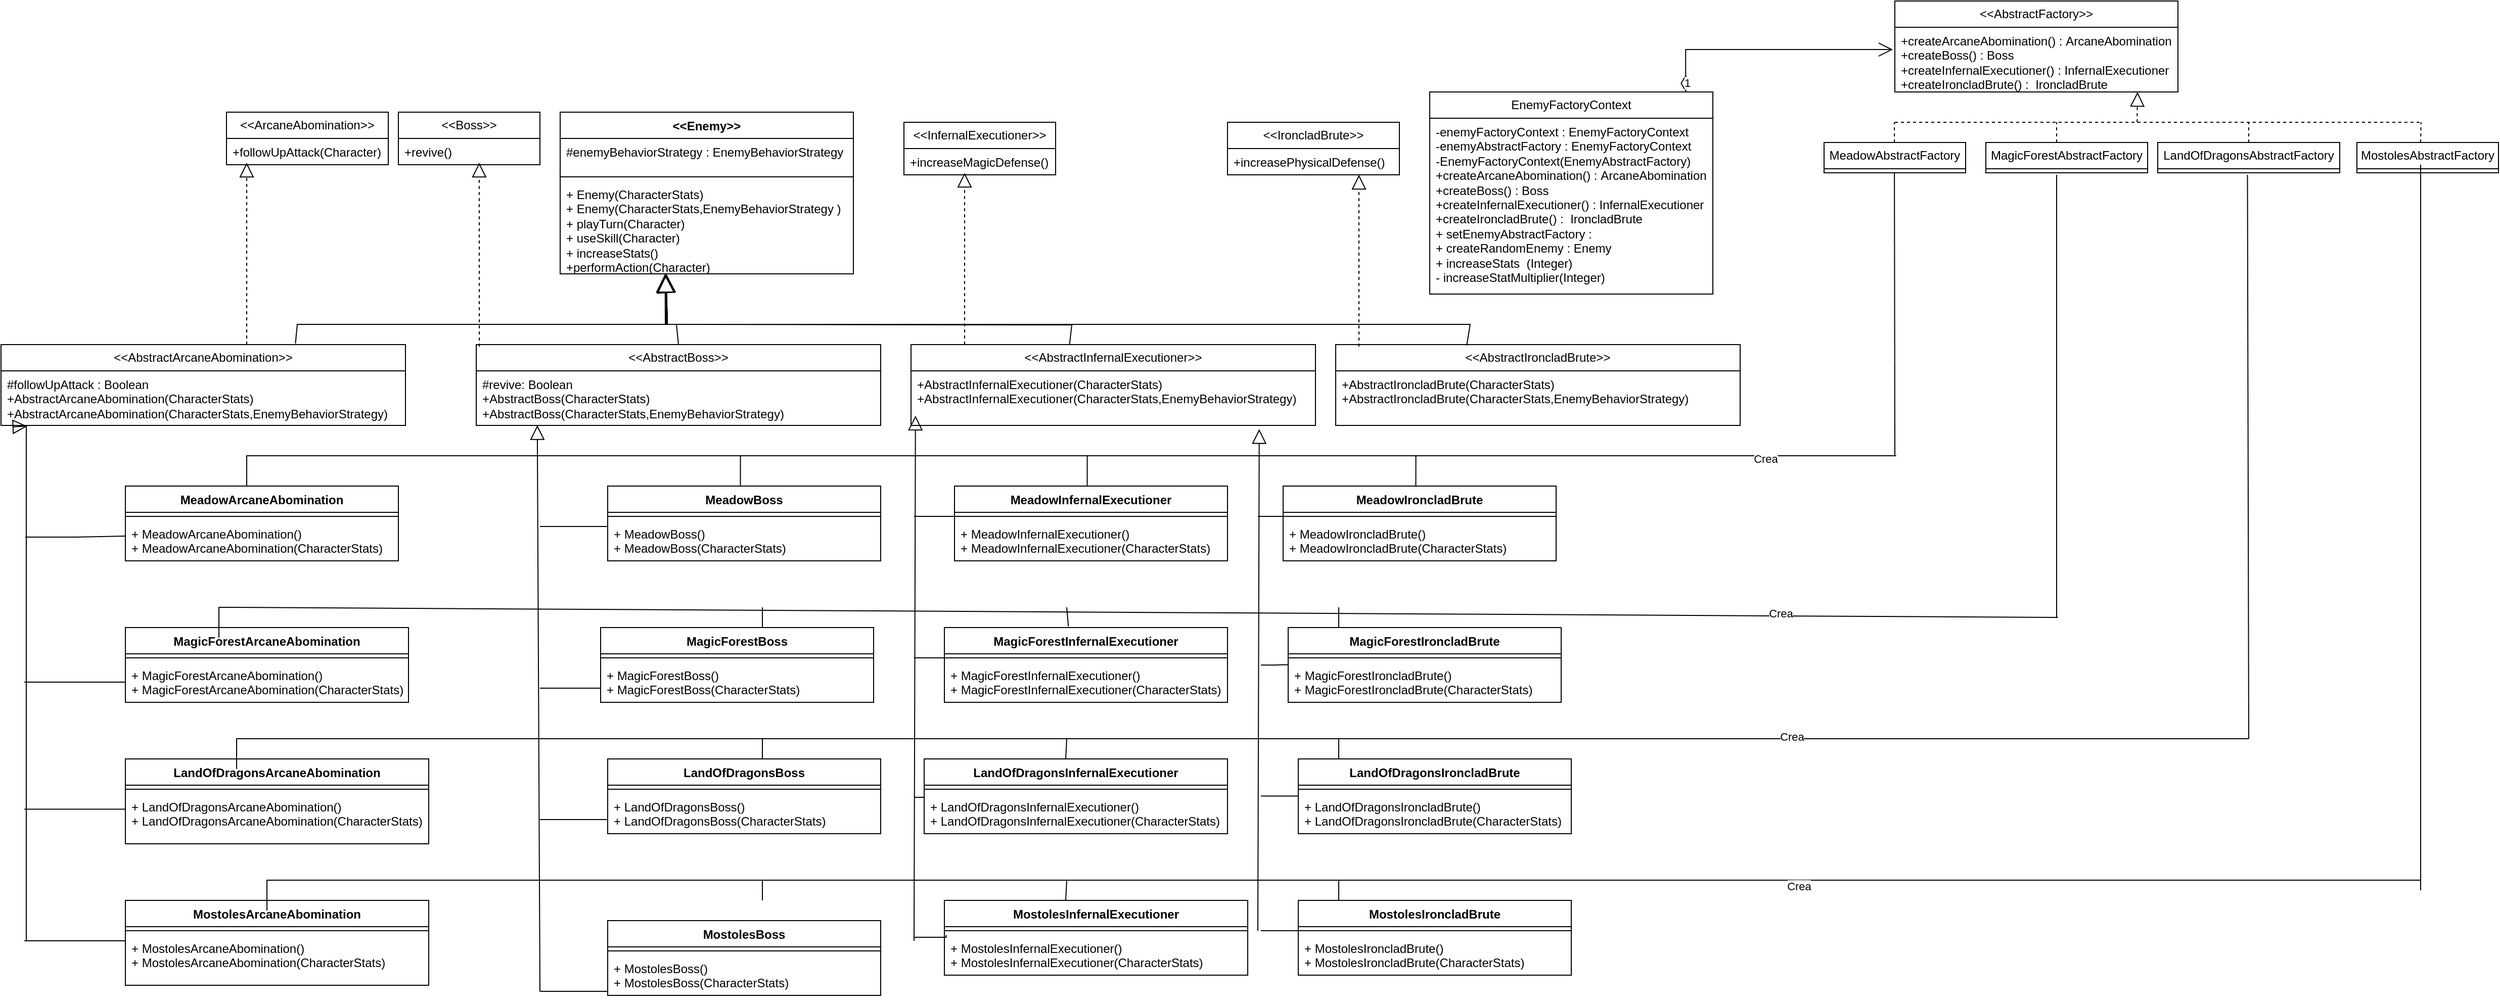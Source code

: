 <mxfile version="27.0.1">
  <diagram name="Página-1" id="SlkrfhRD5f2hRITDIVU1">
    <mxGraphModel grid="1" page="1" gridSize="10" guides="1" tooltips="1" connect="1" arrows="1" fold="1" pageScale="1" pageWidth="827" pageHeight="1169" math="0" shadow="0">
      <root>
        <mxCell id="0" />
        <mxCell id="1" parent="0" />
        <mxCell id="uoiWiNhPJuf6ZInqlwoJ-1" value="&amp;lt;&amp;lt;Enemy&amp;gt;&amp;gt;" style="swimlane;fontStyle=1;align=center;verticalAlign=top;childLayout=stackLayout;horizontal=1;startSize=26;horizontalStack=0;resizeParent=1;resizeParentMax=0;resizeLast=0;collapsible=1;marginBottom=0;whiteSpace=wrap;html=1;" vertex="1" parent="1">
          <mxGeometry x="-720" y="20" width="290" height="160" as="geometry" />
        </mxCell>
        <mxCell id="uoiWiNhPJuf6ZInqlwoJ-2" value="#enemyBehaviorStrategy : EnemyBehaviorStrategy&amp;nbsp;" style="text;strokeColor=none;fillColor=none;align=left;verticalAlign=top;spacingLeft=4;spacingRight=4;overflow=hidden;rotatable=0;points=[[0,0.5],[1,0.5]];portConstraint=eastwest;whiteSpace=wrap;html=1;" vertex="1" parent="uoiWiNhPJuf6ZInqlwoJ-1">
          <mxGeometry y="26" width="290" height="34" as="geometry" />
        </mxCell>
        <mxCell id="uoiWiNhPJuf6ZInqlwoJ-3" value="" style="line;strokeWidth=1;fillColor=none;align=left;verticalAlign=middle;spacingTop=-1;spacingLeft=3;spacingRight=3;rotatable=0;labelPosition=right;points=[];portConstraint=eastwest;strokeColor=inherit;" vertex="1" parent="uoiWiNhPJuf6ZInqlwoJ-1">
          <mxGeometry y="60" width="290" height="8" as="geometry" />
        </mxCell>
        <mxCell id="uoiWiNhPJuf6ZInqlwoJ-6" value="&lt;div&gt;+ Enemy(CharacterStats)&lt;/div&gt;+ Enemy(CharacterStats,EnemyBehaviorStrategy )&lt;div&gt;+ playTurn(Character)&lt;/div&gt;&lt;div&gt;+ useSkill(Character)&lt;/div&gt;&lt;div&gt;+ increaseStats()&lt;/div&gt;&lt;div&gt;+performAction(Character)&lt;/div&gt;" style="text;strokeColor=none;fillColor=none;align=left;verticalAlign=top;spacingLeft=4;spacingRight=4;overflow=hidden;rotatable=0;points=[[0,0.5],[1,0.5]];portConstraint=eastwest;whiteSpace=wrap;html=1;" vertex="1" parent="uoiWiNhPJuf6ZInqlwoJ-1">
          <mxGeometry y="68" width="290" height="92" as="geometry" />
        </mxCell>
        <mxCell id="uoiWiNhPJuf6ZInqlwoJ-7" value="&amp;lt;&amp;lt;Boss&amp;gt;&amp;gt;" style="swimlane;fontStyle=0;childLayout=stackLayout;horizontal=1;startSize=26;fillColor=none;horizontalStack=0;resizeParent=1;resizeParentMax=0;resizeLast=0;collapsible=1;marginBottom=0;whiteSpace=wrap;html=1;" vertex="1" parent="1">
          <mxGeometry x="-880" y="20" width="140" height="52" as="geometry" />
        </mxCell>
        <mxCell id="uoiWiNhPJuf6ZInqlwoJ-8" value="+revive()" style="text;strokeColor=none;fillColor=none;align=left;verticalAlign=top;spacingLeft=4;spacingRight=4;overflow=hidden;rotatable=0;points=[[0,0.5],[1,0.5]];portConstraint=eastwest;whiteSpace=wrap;html=1;" vertex="1" parent="uoiWiNhPJuf6ZInqlwoJ-7">
          <mxGeometry y="26" width="140" height="26" as="geometry" />
        </mxCell>
        <mxCell id="uoiWiNhPJuf6ZInqlwoJ-15" value="&amp;lt;&amp;lt;ArcaneAbomination&amp;gt;&amp;gt;" style="swimlane;fontStyle=0;childLayout=stackLayout;horizontal=1;startSize=26;fillColor=none;horizontalStack=0;resizeParent=1;resizeParentMax=0;resizeLast=0;collapsible=1;marginBottom=0;whiteSpace=wrap;html=1;" vertex="1" parent="1">
          <mxGeometry x="-1050" y="20" width="160" height="52" as="geometry" />
        </mxCell>
        <mxCell id="uoiWiNhPJuf6ZInqlwoJ-16" value="+followUpAttack(Character)" style="text;strokeColor=none;fillColor=none;align=left;verticalAlign=top;spacingLeft=4;spacingRight=4;overflow=hidden;rotatable=0;points=[[0,0.5],[1,0.5]];portConstraint=eastwest;whiteSpace=wrap;html=1;" vertex="1" parent="uoiWiNhPJuf6ZInqlwoJ-15">
          <mxGeometry y="26" width="160" height="26" as="geometry" />
        </mxCell>
        <mxCell id="uoiWiNhPJuf6ZInqlwoJ-17" value="&amp;lt;&amp;lt;InfernalExecutioner&amp;gt;&amp;gt;" style="swimlane;fontStyle=0;childLayout=stackLayout;horizontal=1;startSize=26;fillColor=none;horizontalStack=0;resizeParent=1;resizeParentMax=0;resizeLast=0;collapsible=1;marginBottom=0;whiteSpace=wrap;html=1;" vertex="1" parent="1">
          <mxGeometry x="-380" y="30" width="150" height="52" as="geometry" />
        </mxCell>
        <mxCell id="uoiWiNhPJuf6ZInqlwoJ-18" value="+increaseMagicDefense()" style="text;strokeColor=none;fillColor=none;align=left;verticalAlign=top;spacingLeft=4;spacingRight=4;overflow=hidden;rotatable=0;points=[[0,0.5],[1,0.5]];portConstraint=eastwest;whiteSpace=wrap;html=1;" vertex="1" parent="uoiWiNhPJuf6ZInqlwoJ-17">
          <mxGeometry y="26" width="150" height="26" as="geometry" />
        </mxCell>
        <mxCell id="uoiWiNhPJuf6ZInqlwoJ-19" value="&amp;lt;&amp;lt;IroncladBrute&amp;gt;&amp;gt;" style="swimlane;fontStyle=0;childLayout=stackLayout;horizontal=1;startSize=26;fillColor=none;horizontalStack=0;resizeParent=1;resizeParentMax=0;resizeLast=0;collapsible=1;marginBottom=0;whiteSpace=wrap;html=1;" vertex="1" parent="1">
          <mxGeometry x="-60" y="30" width="170" height="52" as="geometry" />
        </mxCell>
        <mxCell id="uoiWiNhPJuf6ZInqlwoJ-20" value="+increasePhysicalDefense()" style="text;strokeColor=none;fillColor=none;align=left;verticalAlign=top;spacingLeft=4;spacingRight=4;overflow=hidden;rotatable=0;points=[[0,0.5],[1,0.5]];portConstraint=eastwest;whiteSpace=wrap;html=1;" vertex="1" parent="uoiWiNhPJuf6ZInqlwoJ-19">
          <mxGeometry y="26" width="170" height="26" as="geometry" />
        </mxCell>
        <mxCell id="uoiWiNhPJuf6ZInqlwoJ-21" value="MeadowArcaneAbomination" style="swimlane;fontStyle=1;align=center;verticalAlign=top;childLayout=stackLayout;horizontal=1;startSize=26;horizontalStack=0;resizeParent=1;resizeParentMax=0;resizeLast=0;collapsible=1;marginBottom=0;whiteSpace=wrap;html=1;" vertex="1" parent="1">
          <mxGeometry x="-1150" y="390" width="270" height="74" as="geometry" />
        </mxCell>
        <mxCell id="uoiWiNhPJuf6ZInqlwoJ-23" value="" style="line;strokeWidth=1;fillColor=none;align=left;verticalAlign=middle;spacingTop=-1;spacingLeft=3;spacingRight=3;rotatable=0;labelPosition=right;points=[];portConstraint=eastwest;strokeColor=inherit;" vertex="1" parent="uoiWiNhPJuf6ZInqlwoJ-21">
          <mxGeometry y="26" width="270" height="8" as="geometry" />
        </mxCell>
        <mxCell id="uoiWiNhPJuf6ZInqlwoJ-24" value="+ MeadowArcaneAbomination()&lt;div&gt;+ MeadowArcaneAbomination(CharacterStats)&lt;/div&gt;&lt;div&gt;&lt;br&gt;&lt;/div&gt;" style="text;strokeColor=none;fillColor=none;align=left;verticalAlign=top;spacingLeft=4;spacingRight=4;overflow=hidden;rotatable=0;points=[[0,0.5],[1,0.5]];portConstraint=eastwest;whiteSpace=wrap;html=1;" vertex="1" parent="uoiWiNhPJuf6ZInqlwoJ-21">
          <mxGeometry y="34" width="270" height="40" as="geometry" />
        </mxCell>
        <mxCell id="uoiWiNhPJuf6ZInqlwoJ-25" value="" style="endArrow=block;endSize=16;endFill=0;html=1;rounded=0;exitX=0.728;exitY=-0.013;exitDx=0;exitDy=0;exitPerimeter=0;" edge="1" parent="1" source="I6YxR-oMICN3YXVHMcP6-5">
          <mxGeometry width="160" relative="1" as="geometry">
            <mxPoint x="-980" y="280" as="sourcePoint" />
            <mxPoint x="-615" y="180" as="targetPoint" />
            <Array as="points">
              <mxPoint x="-980" y="230" />
              <mxPoint x="-850" y="230" />
              <mxPoint x="-720" y="230" />
              <mxPoint x="-615" y="230" />
            </Array>
          </mxGeometry>
        </mxCell>
        <mxCell id="uoiWiNhPJuf6ZInqlwoJ-26" value="&lt;span style=&quot;text-align: left;&quot;&gt;MeadowBoss&lt;/span&gt;" style="swimlane;fontStyle=1;align=center;verticalAlign=top;childLayout=stackLayout;horizontal=1;startSize=26;horizontalStack=0;resizeParent=1;resizeParentMax=0;resizeLast=0;collapsible=1;marginBottom=0;whiteSpace=wrap;html=1;" vertex="1" parent="1">
          <mxGeometry x="-673" y="390" width="270" height="74" as="geometry" />
        </mxCell>
        <mxCell id="uoiWiNhPJuf6ZInqlwoJ-28" value="" style="line;strokeWidth=1;fillColor=none;align=left;verticalAlign=middle;spacingTop=-1;spacingLeft=3;spacingRight=3;rotatable=0;labelPosition=right;points=[];portConstraint=eastwest;strokeColor=inherit;" vertex="1" parent="uoiWiNhPJuf6ZInqlwoJ-26">
          <mxGeometry y="26" width="270" height="8" as="geometry" />
        </mxCell>
        <mxCell id="uoiWiNhPJuf6ZInqlwoJ-29" value="+ MeadowBoss()&lt;div&gt;+ MeadowBoss(CharacterStats)&lt;/div&gt;&lt;div&gt;&lt;br&gt;&lt;/div&gt;" style="text;strokeColor=none;fillColor=none;align=left;verticalAlign=top;spacingLeft=4;spacingRight=4;overflow=hidden;rotatable=0;points=[[0,0.5],[1,0.5]];portConstraint=eastwest;whiteSpace=wrap;html=1;" vertex="1" parent="uoiWiNhPJuf6ZInqlwoJ-26">
          <mxGeometry y="34" width="270" height="40" as="geometry" />
        </mxCell>
        <mxCell id="uoiWiNhPJuf6ZInqlwoJ-38" value="" style="endArrow=block;endSize=16;endFill=0;html=1;rounded=0;entryX=0.358;entryY=1.039;entryDx=0;entryDy=0;entryPerimeter=0;exitX=0.5;exitY=0;exitDx=0;exitDy=0;" edge="1" parent="1" source="I6YxR-oMICN3YXVHMcP6-13">
          <mxGeometry width="160" relative="1" as="geometry">
            <mxPoint x="-605" y="280" as="sourcePoint" />
            <mxPoint x="-616.18" y="179.998" as="targetPoint" />
            <Array as="points">
              <mxPoint x="-605" y="230" />
              <mxPoint x="-616" y="230" />
            </Array>
          </mxGeometry>
        </mxCell>
        <mxCell id="uoiWiNhPJuf6ZInqlwoJ-39" value="MeadowInfernalExecutioner" style="swimlane;fontStyle=1;align=center;verticalAlign=top;childLayout=stackLayout;horizontal=1;startSize=26;horizontalStack=0;resizeParent=1;resizeParentMax=0;resizeLast=0;collapsible=1;marginBottom=0;whiteSpace=wrap;html=1;" vertex="1" parent="1">
          <mxGeometry x="-330" y="390" width="270" height="74" as="geometry" />
        </mxCell>
        <mxCell id="uoiWiNhPJuf6ZInqlwoJ-41" value="" style="line;strokeWidth=1;fillColor=none;align=left;verticalAlign=middle;spacingTop=-1;spacingLeft=3;spacingRight=3;rotatable=0;labelPosition=right;points=[];portConstraint=eastwest;strokeColor=inherit;" vertex="1" parent="uoiWiNhPJuf6ZInqlwoJ-39">
          <mxGeometry y="26" width="270" height="8" as="geometry" />
        </mxCell>
        <mxCell id="uoiWiNhPJuf6ZInqlwoJ-42" value="+ MeadowInfernalExecutioner()&lt;div&gt;+ MeadowInfernalExecutioner(CharacterStats)&lt;/div&gt;&lt;div&gt;&lt;br&gt;&lt;/div&gt;" style="text;strokeColor=none;fillColor=none;align=left;verticalAlign=top;spacingLeft=4;spacingRight=4;overflow=hidden;rotatable=0;points=[[0,0.5],[1,0.5]];portConstraint=eastwest;whiteSpace=wrap;html=1;" vertex="1" parent="uoiWiNhPJuf6ZInqlwoJ-39">
          <mxGeometry y="34" width="270" height="40" as="geometry" />
        </mxCell>
        <mxCell id="uoiWiNhPJuf6ZInqlwoJ-43" value="MeadowIroncladBrute" style="swimlane;fontStyle=1;align=center;verticalAlign=top;childLayout=stackLayout;horizontal=1;startSize=26;horizontalStack=0;resizeParent=1;resizeParentMax=0;resizeLast=0;collapsible=1;marginBottom=0;whiteSpace=wrap;html=1;" vertex="1" parent="1">
          <mxGeometry x="-5" y="390" width="270" height="74" as="geometry" />
        </mxCell>
        <mxCell id="uoiWiNhPJuf6ZInqlwoJ-44" value="" style="line;strokeWidth=1;fillColor=none;align=left;verticalAlign=middle;spacingTop=-1;spacingLeft=3;spacingRight=3;rotatable=0;labelPosition=right;points=[];portConstraint=eastwest;strokeColor=inherit;" vertex="1" parent="uoiWiNhPJuf6ZInqlwoJ-43">
          <mxGeometry y="26" width="270" height="8" as="geometry" />
        </mxCell>
        <mxCell id="uoiWiNhPJuf6ZInqlwoJ-45" value="+ MeadowIroncladBrute()&lt;div&gt;+ MeadowIroncladBrute(CharacterStats)&lt;/div&gt;&lt;div&gt;&lt;br&gt;&lt;/div&gt;" style="text;strokeColor=none;fillColor=none;align=left;verticalAlign=top;spacingLeft=4;spacingRight=4;overflow=hidden;rotatable=0;points=[[0,0.5],[1,0.5]];portConstraint=eastwest;whiteSpace=wrap;html=1;" vertex="1" parent="uoiWiNhPJuf6ZInqlwoJ-43">
          <mxGeometry y="34" width="270" height="40" as="geometry" />
        </mxCell>
        <mxCell id="uoiWiNhPJuf6ZInqlwoJ-46" value="" style="endArrow=block;endSize=16;endFill=0;html=1;rounded=0;entryX=0.357;entryY=1.006;entryDx=0;entryDy=0;entryPerimeter=0;exitX=0.392;exitY=-0.003;exitDx=0;exitDy=0;exitPerimeter=0;" edge="1" parent="1" source="I6YxR-oMICN3YXVHMcP6-16" target="uoiWiNhPJuf6ZInqlwoJ-6">
          <mxGeometry width="160" relative="1" as="geometry">
            <mxPoint x="-214" y="268.55" as="sourcePoint" />
            <mxPoint x="-609.6" y="179.998" as="targetPoint" />
            <Array as="points">
              <mxPoint x="-214" y="230.55" />
              <mxPoint x="-614" y="230" />
              <mxPoint x="-614" y="220" />
            </Array>
          </mxGeometry>
        </mxCell>
        <mxCell id="uoiWiNhPJuf6ZInqlwoJ-47" value="" style="endArrow=block;endSize=16;endFill=0;html=1;rounded=0;exitX=0.324;exitY=0.01;exitDx=0;exitDy=0;exitPerimeter=0;" edge="1" parent="1" source="I6YxR-oMICN3YXVHMcP6-27">
          <mxGeometry width="160" relative="1" as="geometry">
            <mxPoint x="22" y="268.8" as="sourcePoint" />
            <mxPoint x="-615" y="180" as="targetPoint" />
            <Array as="points">
              <mxPoint x="180" y="230" />
              <mxPoint x="-614" y="230" />
            </Array>
          </mxGeometry>
        </mxCell>
        <mxCell id="uoiWiNhPJuf6ZInqlwoJ-54" value="MagicForestArcaneAbomination" style="swimlane;fontStyle=1;align=center;verticalAlign=top;childLayout=stackLayout;horizontal=1;startSize=26;horizontalStack=0;resizeParent=1;resizeParentMax=0;resizeLast=0;collapsible=1;marginBottom=0;whiteSpace=wrap;html=1;" vertex="1" parent="1">
          <mxGeometry x="-1150" y="530" width="280" height="74" as="geometry" />
        </mxCell>
        <mxCell id="uoiWiNhPJuf6ZInqlwoJ-56" value="" style="line;strokeWidth=1;fillColor=none;align=left;verticalAlign=middle;spacingTop=-1;spacingLeft=3;spacingRight=3;rotatable=0;labelPosition=right;points=[];portConstraint=eastwest;strokeColor=inherit;" vertex="1" parent="uoiWiNhPJuf6ZInqlwoJ-54">
          <mxGeometry y="26" width="280" height="8" as="geometry" />
        </mxCell>
        <mxCell id="uoiWiNhPJuf6ZInqlwoJ-57" value="+ MagicForestArcaneAbomination()&lt;div&gt;+ MagicForestArcaneAbomination(CharacterStats)&lt;/div&gt;&lt;div&gt;&lt;br&gt;&lt;/div&gt;" style="text;strokeColor=none;fillColor=none;align=left;verticalAlign=top;spacingLeft=4;spacingRight=4;overflow=hidden;rotatable=0;points=[[0,0.5],[1,0.5]];portConstraint=eastwest;whiteSpace=wrap;html=1;" vertex="1" parent="uoiWiNhPJuf6ZInqlwoJ-54">
          <mxGeometry y="34" width="280" height="40" as="geometry" />
        </mxCell>
        <mxCell id="uoiWiNhPJuf6ZInqlwoJ-58" value="MagicForestBoss" style="swimlane;fontStyle=1;align=center;verticalAlign=top;childLayout=stackLayout;horizontal=1;startSize=26;horizontalStack=0;resizeParent=1;resizeParentMax=0;resizeLast=0;collapsible=1;marginBottom=0;whiteSpace=wrap;html=1;" vertex="1" parent="1">
          <mxGeometry x="-680" y="530" width="270" height="74" as="geometry" />
        </mxCell>
        <mxCell id="uoiWiNhPJuf6ZInqlwoJ-60" value="" style="line;strokeWidth=1;fillColor=none;align=left;verticalAlign=middle;spacingTop=-1;spacingLeft=3;spacingRight=3;rotatable=0;labelPosition=right;points=[];portConstraint=eastwest;strokeColor=inherit;" vertex="1" parent="uoiWiNhPJuf6ZInqlwoJ-58">
          <mxGeometry y="26" width="270" height="8" as="geometry" />
        </mxCell>
        <mxCell id="uoiWiNhPJuf6ZInqlwoJ-61" value="+ MagicForestBoss()&lt;div&gt;+ MagicForestBoss(CharacterStats)&lt;/div&gt;&lt;div&gt;&lt;br&gt;&lt;/div&gt;" style="text;strokeColor=none;fillColor=none;align=left;verticalAlign=top;spacingLeft=4;spacingRight=4;overflow=hidden;rotatable=0;points=[[0,0.5],[1,0.5]];portConstraint=eastwest;whiteSpace=wrap;html=1;" vertex="1" parent="uoiWiNhPJuf6ZInqlwoJ-58">
          <mxGeometry y="34" width="270" height="40" as="geometry" />
        </mxCell>
        <mxCell id="uoiWiNhPJuf6ZInqlwoJ-62" value="MagicForestInfernalExecutioner" style="swimlane;fontStyle=1;align=center;verticalAlign=top;childLayout=stackLayout;horizontal=1;startSize=26;horizontalStack=0;resizeParent=1;resizeParentMax=0;resizeLast=0;collapsible=1;marginBottom=0;whiteSpace=wrap;html=1;" vertex="1" parent="1">
          <mxGeometry x="-340" y="530" width="280" height="74" as="geometry" />
        </mxCell>
        <mxCell id="uoiWiNhPJuf6ZInqlwoJ-63" value="" style="line;strokeWidth=1;fillColor=none;align=left;verticalAlign=middle;spacingTop=-1;spacingLeft=3;spacingRight=3;rotatable=0;labelPosition=right;points=[];portConstraint=eastwest;strokeColor=inherit;" vertex="1" parent="uoiWiNhPJuf6ZInqlwoJ-62">
          <mxGeometry y="26" width="280" height="8" as="geometry" />
        </mxCell>
        <mxCell id="uoiWiNhPJuf6ZInqlwoJ-64" value="+ MagicForestInfernalExecutioner()&lt;div&gt;+ MagicForestInfernalExecutioner(CharacterStats)&lt;/div&gt;&lt;div&gt;&lt;br&gt;&lt;/div&gt;" style="text;strokeColor=none;fillColor=none;align=left;verticalAlign=top;spacingLeft=4;spacingRight=4;overflow=hidden;rotatable=0;points=[[0,0.5],[1,0.5]];portConstraint=eastwest;whiteSpace=wrap;html=1;" vertex="1" parent="uoiWiNhPJuf6ZInqlwoJ-62">
          <mxGeometry y="34" width="280" height="40" as="geometry" />
        </mxCell>
        <mxCell id="uoiWiNhPJuf6ZInqlwoJ-65" value="MagicForestIroncladBrute" style="swimlane;fontStyle=1;align=center;verticalAlign=top;childLayout=stackLayout;horizontal=1;startSize=26;horizontalStack=0;resizeParent=1;resizeParentMax=0;resizeLast=0;collapsible=1;marginBottom=0;whiteSpace=wrap;html=1;" vertex="1" parent="1">
          <mxGeometry y="530" width="270" height="74" as="geometry" />
        </mxCell>
        <mxCell id="uoiWiNhPJuf6ZInqlwoJ-66" value="" style="line;strokeWidth=1;fillColor=none;align=left;verticalAlign=middle;spacingTop=-1;spacingLeft=3;spacingRight=3;rotatable=0;labelPosition=right;points=[];portConstraint=eastwest;strokeColor=inherit;" vertex="1" parent="uoiWiNhPJuf6ZInqlwoJ-65">
          <mxGeometry y="26" width="270" height="8" as="geometry" />
        </mxCell>
        <mxCell id="uoiWiNhPJuf6ZInqlwoJ-67" value="+ MagicForestIroncladBrute()&lt;div&gt;+ MagicForestIroncladBrute(CharacterStats)&lt;/div&gt;&lt;div&gt;&lt;br&gt;&lt;/div&gt;" style="text;strokeColor=none;fillColor=none;align=left;verticalAlign=top;spacingLeft=4;spacingRight=4;overflow=hidden;rotatable=0;points=[[0,0.5],[1,0.5]];portConstraint=eastwest;whiteSpace=wrap;html=1;" vertex="1" parent="uoiWiNhPJuf6ZInqlwoJ-65">
          <mxGeometry y="34" width="270" height="40" as="geometry" />
        </mxCell>
        <mxCell id="uoiWiNhPJuf6ZInqlwoJ-71" value="" style="html=1;verticalAlign=bottom;endArrow=none;curved=0;rounded=0;startFill=0;" edge="1" parent="1">
          <mxGeometry width="80" relative="1" as="geometry">
            <mxPoint x="-520" y="530" as="sourcePoint" />
            <mxPoint x="-520" y="510" as="targetPoint" />
          </mxGeometry>
        </mxCell>
        <mxCell id="uoiWiNhPJuf6ZInqlwoJ-73" value="" style="html=1;verticalAlign=bottom;endArrow=none;curved=0;rounded=0;startFill=0;exitX=0.438;exitY=-0.015;exitDx=0;exitDy=0;exitPerimeter=0;" edge="1" parent="1" source="uoiWiNhPJuf6ZInqlwoJ-62">
          <mxGeometry width="80" relative="1" as="geometry">
            <mxPoint x="-260" y="510" as="sourcePoint" />
            <mxPoint x="-219" y="510" as="targetPoint" />
          </mxGeometry>
        </mxCell>
        <mxCell id="uoiWiNhPJuf6ZInqlwoJ-75" value="" style="html=1;verticalAlign=bottom;endArrow=none;curved=0;rounded=0;startFill=0;exitX=0.48;exitY=-0.019;exitDx=0;exitDy=0;exitPerimeter=0;" edge="1" parent="1">
          <mxGeometry width="80" relative="1" as="geometry">
            <mxPoint x="50.0" y="530.004" as="sourcePoint" />
            <mxPoint x="50" y="510" as="targetPoint" />
          </mxGeometry>
        </mxCell>
        <mxCell id="uoiWiNhPJuf6ZInqlwoJ-77" value="" style="html=1;verticalAlign=bottom;endArrow=none;curved=0;rounded=0;startFill=0;" edge="1" parent="1">
          <mxGeometry width="80" relative="1" as="geometry">
            <mxPoint x="-1050" y="510" as="sourcePoint" />
            <mxPoint x="761.333" y="520" as="targetPoint" />
          </mxGeometry>
        </mxCell>
        <mxCell id="I6YxR-oMICN3YXVHMcP6-66" value="Crea" style="edgeLabel;html=1;align=center;verticalAlign=middle;resizable=0;points=[];" connectable="0" vertex="1" parent="uoiWiNhPJuf6ZInqlwoJ-77">
          <mxGeometry x="0.696" y="3" relative="1" as="geometry">
            <mxPoint x="1" as="offset" />
          </mxGeometry>
        </mxCell>
        <mxCell id="uoiWiNhPJuf6ZInqlwoJ-79" value="LandOfDragonsArcaneAbomination" style="swimlane;fontStyle=1;align=center;verticalAlign=top;childLayout=stackLayout;horizontal=1;startSize=26;horizontalStack=0;resizeParent=1;resizeParentMax=0;resizeLast=0;collapsible=1;marginBottom=0;whiteSpace=wrap;html=1;" vertex="1" parent="1">
          <mxGeometry x="-1150" y="660" width="300" height="84" as="geometry">
            <mxRectangle x="-970" y="535" width="230" height="30" as="alternateBounds" />
          </mxGeometry>
        </mxCell>
        <mxCell id="uoiWiNhPJuf6ZInqlwoJ-81" value="" style="line;strokeWidth=1;fillColor=none;align=left;verticalAlign=middle;spacingTop=-1;spacingLeft=3;spacingRight=3;rotatable=0;labelPosition=right;points=[];portConstraint=eastwest;strokeColor=inherit;" vertex="1" parent="uoiWiNhPJuf6ZInqlwoJ-79">
          <mxGeometry y="26" width="300" height="8" as="geometry" />
        </mxCell>
        <mxCell id="uoiWiNhPJuf6ZInqlwoJ-82" value="+ LandOfDragonsArcaneAbomination()&lt;div&gt;+ LandOfDragonsArcaneAbomination(CharacterStats)&lt;/div&gt;&lt;div&gt;&lt;br&gt;&lt;/div&gt;" style="text;strokeColor=none;fillColor=none;align=left;verticalAlign=top;spacingLeft=4;spacingRight=4;overflow=hidden;rotatable=0;points=[[0,0.5],[1,0.5]];portConstraint=eastwest;whiteSpace=wrap;html=1;" vertex="1" parent="uoiWiNhPJuf6ZInqlwoJ-79">
          <mxGeometry y="34" width="300" height="50" as="geometry" />
        </mxCell>
        <mxCell id="uoiWiNhPJuf6ZInqlwoJ-83" value="LandOfDragonsBoss" style="swimlane;fontStyle=1;align=center;verticalAlign=top;childLayout=stackLayout;horizontal=1;startSize=26;horizontalStack=0;resizeParent=1;resizeParentMax=0;resizeLast=0;collapsible=1;marginBottom=0;whiteSpace=wrap;html=1;" vertex="1" parent="1">
          <mxGeometry x="-673" y="660" width="270" height="74" as="geometry" />
        </mxCell>
        <mxCell id="uoiWiNhPJuf6ZInqlwoJ-85" value="" style="line;strokeWidth=1;fillColor=none;align=left;verticalAlign=middle;spacingTop=-1;spacingLeft=3;spacingRight=3;rotatable=0;labelPosition=right;points=[];portConstraint=eastwest;strokeColor=inherit;" vertex="1" parent="uoiWiNhPJuf6ZInqlwoJ-83">
          <mxGeometry y="26" width="270" height="8" as="geometry" />
        </mxCell>
        <mxCell id="uoiWiNhPJuf6ZInqlwoJ-86" value="+ LandOfDragonsBoss()&lt;div&gt;+ LandOfDragonsBoss(CharacterStats)&lt;/div&gt;&lt;div&gt;&lt;br&gt;&lt;/div&gt;" style="text;strokeColor=none;fillColor=none;align=left;verticalAlign=top;spacingLeft=4;spacingRight=4;overflow=hidden;rotatable=0;points=[[0,0.5],[1,0.5]];portConstraint=eastwest;whiteSpace=wrap;html=1;" vertex="1" parent="uoiWiNhPJuf6ZInqlwoJ-83">
          <mxGeometry y="34" width="270" height="40" as="geometry" />
        </mxCell>
        <mxCell id="uoiWiNhPJuf6ZInqlwoJ-87" value="LandOfDragonsInfernalExecutioner" style="swimlane;fontStyle=1;align=center;verticalAlign=top;childLayout=stackLayout;horizontal=1;startSize=26;horizontalStack=0;resizeParent=1;resizeParentMax=0;resizeLast=0;collapsible=1;marginBottom=0;whiteSpace=wrap;html=1;" vertex="1" parent="1">
          <mxGeometry x="-360" y="660" width="300" height="74" as="geometry" />
        </mxCell>
        <mxCell id="uoiWiNhPJuf6ZInqlwoJ-88" value="" style="line;strokeWidth=1;fillColor=none;align=left;verticalAlign=middle;spacingTop=-1;spacingLeft=3;spacingRight=3;rotatable=0;labelPosition=right;points=[];portConstraint=eastwest;strokeColor=inherit;" vertex="1" parent="uoiWiNhPJuf6ZInqlwoJ-87">
          <mxGeometry y="26" width="300" height="8" as="geometry" />
        </mxCell>
        <mxCell id="uoiWiNhPJuf6ZInqlwoJ-89" value="+ LandOfDragonsInfernalExecutioner()&lt;div&gt;+ LandOfDragonsInfernalExecutioner(CharacterStats)&lt;/div&gt;&lt;div&gt;&lt;br&gt;&lt;/div&gt;" style="text;strokeColor=none;fillColor=none;align=left;verticalAlign=top;spacingLeft=4;spacingRight=4;overflow=hidden;rotatable=0;points=[[0,0.5],[1,0.5]];portConstraint=eastwest;whiteSpace=wrap;html=1;" vertex="1" parent="uoiWiNhPJuf6ZInqlwoJ-87">
          <mxGeometry y="34" width="300" height="40" as="geometry" />
        </mxCell>
        <mxCell id="uoiWiNhPJuf6ZInqlwoJ-90" value="LandOfDragonsIroncladBrute" style="swimlane;fontStyle=1;align=center;verticalAlign=top;childLayout=stackLayout;horizontal=1;startSize=26;horizontalStack=0;resizeParent=1;resizeParentMax=0;resizeLast=0;collapsible=1;marginBottom=0;whiteSpace=wrap;html=1;" vertex="1" parent="1">
          <mxGeometry x="10" y="660" width="270" height="74" as="geometry" />
        </mxCell>
        <mxCell id="uoiWiNhPJuf6ZInqlwoJ-91" value="" style="line;strokeWidth=1;fillColor=none;align=left;verticalAlign=middle;spacingTop=-1;spacingLeft=3;spacingRight=3;rotatable=0;labelPosition=right;points=[];portConstraint=eastwest;strokeColor=inherit;" vertex="1" parent="uoiWiNhPJuf6ZInqlwoJ-90">
          <mxGeometry y="26" width="270" height="8" as="geometry" />
        </mxCell>
        <mxCell id="uoiWiNhPJuf6ZInqlwoJ-92" value="+ LandOfDragonsIroncladBrute()&lt;div&gt;+ LandOfDragonsIroncladBrute(CharacterStats)&lt;/div&gt;&lt;div&gt;&lt;br&gt;&lt;/div&gt;" style="text;strokeColor=none;fillColor=none;align=left;verticalAlign=top;spacingLeft=4;spacingRight=4;overflow=hidden;rotatable=0;points=[[0,0.5],[1,0.5]];portConstraint=eastwest;whiteSpace=wrap;html=1;" vertex="1" parent="uoiWiNhPJuf6ZInqlwoJ-90">
          <mxGeometry y="34" width="270" height="40" as="geometry" />
        </mxCell>
        <mxCell id="uoiWiNhPJuf6ZInqlwoJ-94" value="" style="html=1;verticalAlign=bottom;endArrow=none;curved=0;rounded=0;startFill=0;" edge="1" parent="1">
          <mxGeometry width="80" relative="1" as="geometry">
            <mxPoint x="-520" y="660" as="sourcePoint" />
            <mxPoint x="-520" y="640" as="targetPoint" />
          </mxGeometry>
        </mxCell>
        <mxCell id="uoiWiNhPJuf6ZInqlwoJ-95" value="" style="html=1;verticalAlign=bottom;endArrow=none;curved=0;rounded=0;startFill=0;" edge="1" parent="1">
          <mxGeometry width="80" relative="1" as="geometry">
            <mxPoint x="-220" y="660" as="sourcePoint" />
            <mxPoint x="-219" y="640" as="targetPoint" />
          </mxGeometry>
        </mxCell>
        <mxCell id="uoiWiNhPJuf6ZInqlwoJ-96" value="" style="html=1;verticalAlign=bottom;endArrow=none;curved=0;rounded=0;startFill=0;exitX=0.48;exitY=-0.019;exitDx=0;exitDy=0;exitPerimeter=0;" edge="1" parent="1">
          <mxGeometry width="80" relative="1" as="geometry">
            <mxPoint x="50.0" y="660.004" as="sourcePoint" />
            <mxPoint x="50" y="640" as="targetPoint" />
          </mxGeometry>
        </mxCell>
        <mxCell id="uoiWiNhPJuf6ZInqlwoJ-97" value="" style="html=1;verticalAlign=bottom;endArrow=none;curved=0;rounded=0;startFill=0;" edge="1" parent="1">
          <mxGeometry width="80" relative="1" as="geometry">
            <mxPoint x="-1040" y="640" as="sourcePoint" />
            <mxPoint x="950" y="640" as="targetPoint" />
          </mxGeometry>
        </mxCell>
        <mxCell id="I6YxR-oMICN3YXVHMcP6-67" value="Crea" style="edgeLabel;html=1;align=center;verticalAlign=middle;resizable=0;points=[];" connectable="0" vertex="1" parent="uoiWiNhPJuf6ZInqlwoJ-97">
          <mxGeometry x="0.544" y="2" relative="1" as="geometry">
            <mxPoint x="1" as="offset" />
          </mxGeometry>
        </mxCell>
        <mxCell id="ni9bnJcBJxZw7SDjrmar-13" value="MostolesArcaneAbomination" style="swimlane;fontStyle=1;align=center;verticalAlign=top;childLayout=stackLayout;horizontal=1;startSize=26;horizontalStack=0;resizeParent=1;resizeParentMax=0;resizeLast=0;collapsible=1;marginBottom=0;whiteSpace=wrap;html=1;" vertex="1" parent="1">
          <mxGeometry x="-1150" y="800" width="300" height="84" as="geometry">
            <mxRectangle x="-970" y="535" width="230" height="30" as="alternateBounds" />
          </mxGeometry>
        </mxCell>
        <mxCell id="I6YxR-oMICN3YXVHMcP6-38" value="" style="endArrow=none;html=1;endSize=12;startArrow=none;startSize=14;startFill=0;edgeStyle=orthogonalEdgeStyle;align=left;verticalAlign=bottom;rounded=0;fontFamily=Helvetica;fontSize=12;fontColor=default;" edge="1" parent="ni9bnJcBJxZw7SDjrmar-13">
          <mxGeometry x="-1" y="3" relative="1" as="geometry">
            <mxPoint x="140" y="10" as="sourcePoint" />
            <mxPoint x="147.5" y="-20" as="targetPoint" />
            <Array as="points">
              <mxPoint x="140.5" y="-20" />
            </Array>
          </mxGeometry>
        </mxCell>
        <mxCell id="ni9bnJcBJxZw7SDjrmar-15" value="" style="line;strokeWidth=1;fillColor=none;align=left;verticalAlign=middle;spacingTop=-1;spacingLeft=3;spacingRight=3;rotatable=0;labelPosition=right;points=[];portConstraint=eastwest;strokeColor=inherit;" vertex="1" parent="ni9bnJcBJxZw7SDjrmar-13">
          <mxGeometry y="26" width="300" height="8" as="geometry" />
        </mxCell>
        <mxCell id="ni9bnJcBJxZw7SDjrmar-16" value="+ MostolesArcaneAbomination()&lt;div&gt;+ MostolesArcaneAbomination(CharacterStats)&lt;/div&gt;&lt;div&gt;&lt;br&gt;&lt;/div&gt;" style="text;strokeColor=none;fillColor=none;align=left;verticalAlign=top;spacingLeft=4;spacingRight=4;overflow=hidden;rotatable=0;points=[[0,0.5],[1,0.5]];portConstraint=eastwest;whiteSpace=wrap;html=1;" vertex="1" parent="ni9bnJcBJxZw7SDjrmar-13">
          <mxGeometry y="34" width="300" height="50" as="geometry" />
        </mxCell>
        <mxCell id="ni9bnJcBJxZw7SDjrmar-17" value="MostolesBoss" style="swimlane;fontStyle=1;align=center;verticalAlign=top;childLayout=stackLayout;horizontal=1;startSize=26;horizontalStack=0;resizeParent=1;resizeParentMax=0;resizeLast=0;collapsible=1;marginBottom=0;whiteSpace=wrap;html=1;" vertex="1" parent="1">
          <mxGeometry x="-673" y="820" width="270" height="74" as="geometry" />
        </mxCell>
        <mxCell id="ni9bnJcBJxZw7SDjrmar-19" value="" style="line;strokeWidth=1;fillColor=none;align=left;verticalAlign=middle;spacingTop=-1;spacingLeft=3;spacingRight=3;rotatable=0;labelPosition=right;points=[];portConstraint=eastwest;strokeColor=inherit;" vertex="1" parent="ni9bnJcBJxZw7SDjrmar-17">
          <mxGeometry y="26" width="270" height="8" as="geometry" />
        </mxCell>
        <mxCell id="ni9bnJcBJxZw7SDjrmar-20" value="+ MostolesBoss()&lt;div&gt;+ MostolesBoss(CharacterStats)&lt;/div&gt;&lt;div&gt;&lt;br&gt;&lt;/div&gt;" style="text;strokeColor=none;fillColor=none;align=left;verticalAlign=top;spacingLeft=4;spacingRight=4;overflow=hidden;rotatable=0;points=[[0,0.5],[1,0.5]];portConstraint=eastwest;whiteSpace=wrap;html=1;" vertex="1" parent="ni9bnJcBJxZw7SDjrmar-17">
          <mxGeometry y="34" width="270" height="40" as="geometry" />
        </mxCell>
        <mxCell id="ni9bnJcBJxZw7SDjrmar-21" value="MostolesInfernalExecutioner" style="swimlane;fontStyle=1;align=center;verticalAlign=top;childLayout=stackLayout;horizontal=1;startSize=26;horizontalStack=0;resizeParent=1;resizeParentMax=0;resizeLast=0;collapsible=1;marginBottom=0;whiteSpace=wrap;html=1;" vertex="1" parent="1">
          <mxGeometry x="-340" y="800" width="300" height="74" as="geometry" />
        </mxCell>
        <mxCell id="ni9bnJcBJxZw7SDjrmar-22" value="" style="line;strokeWidth=1;fillColor=none;align=left;verticalAlign=middle;spacingTop=-1;spacingLeft=3;spacingRight=3;rotatable=0;labelPosition=right;points=[];portConstraint=eastwest;strokeColor=inherit;" vertex="1" parent="ni9bnJcBJxZw7SDjrmar-21">
          <mxGeometry y="26" width="300" height="8" as="geometry" />
        </mxCell>
        <mxCell id="ni9bnJcBJxZw7SDjrmar-23" value="+ MostolesInfernalExecutioner()&lt;div&gt;+ MostolesInfernalExecutioner(CharacterStats)&lt;/div&gt;&lt;div&gt;&lt;br&gt;&lt;/div&gt;" style="text;strokeColor=none;fillColor=none;align=left;verticalAlign=top;spacingLeft=4;spacingRight=4;overflow=hidden;rotatable=0;points=[[0,0.5],[1,0.5]];portConstraint=eastwest;whiteSpace=wrap;html=1;" vertex="1" parent="ni9bnJcBJxZw7SDjrmar-21">
          <mxGeometry y="34" width="300" height="40" as="geometry" />
        </mxCell>
        <mxCell id="ni9bnJcBJxZw7SDjrmar-24" value="MostolesIroncladBrute" style="swimlane;fontStyle=1;align=center;verticalAlign=top;childLayout=stackLayout;horizontal=1;startSize=26;horizontalStack=0;resizeParent=1;resizeParentMax=0;resizeLast=0;collapsible=1;marginBottom=0;whiteSpace=wrap;html=1;" vertex="1" parent="1">
          <mxGeometry x="10" y="800" width="270" height="74" as="geometry" />
        </mxCell>
        <mxCell id="ni9bnJcBJxZw7SDjrmar-25" value="" style="line;strokeWidth=1;fillColor=none;align=left;verticalAlign=middle;spacingTop=-1;spacingLeft=3;spacingRight=3;rotatable=0;labelPosition=right;points=[];portConstraint=eastwest;strokeColor=inherit;" vertex="1" parent="ni9bnJcBJxZw7SDjrmar-24">
          <mxGeometry y="26" width="270" height="8" as="geometry" />
        </mxCell>
        <mxCell id="ni9bnJcBJxZw7SDjrmar-26" value="+ MostolesIroncladBrute()&lt;div&gt;+ MostolesIroncladBrute(CharacterStats)&lt;/div&gt;&lt;div&gt;&lt;br&gt;&lt;/div&gt;" style="text;strokeColor=none;fillColor=none;align=left;verticalAlign=top;spacingLeft=4;spacingRight=4;overflow=hidden;rotatable=0;points=[[0,0.5],[1,0.5]];portConstraint=eastwest;whiteSpace=wrap;html=1;" vertex="1" parent="ni9bnJcBJxZw7SDjrmar-24">
          <mxGeometry y="34" width="270" height="40" as="geometry" />
        </mxCell>
        <mxCell id="ni9bnJcBJxZw7SDjrmar-28" value="" style="html=1;verticalAlign=bottom;endArrow=none;curved=0;rounded=0;startFill=0;" edge="1" parent="1">
          <mxGeometry width="80" relative="1" as="geometry">
            <mxPoint x="-520" y="800" as="sourcePoint" />
            <mxPoint x="-520" y="780" as="targetPoint" />
          </mxGeometry>
        </mxCell>
        <mxCell id="ni9bnJcBJxZw7SDjrmar-29" value="" style="html=1;verticalAlign=bottom;endArrow=none;curved=0;rounded=0;startFill=0;" edge="1" parent="1">
          <mxGeometry width="80" relative="1" as="geometry">
            <mxPoint x="-220" y="800" as="sourcePoint" />
            <mxPoint x="-219" y="780" as="targetPoint" />
          </mxGeometry>
        </mxCell>
        <mxCell id="ni9bnJcBJxZw7SDjrmar-30" value="" style="html=1;verticalAlign=bottom;endArrow=none;curved=0;rounded=0;startFill=0;exitX=0.48;exitY=-0.019;exitDx=0;exitDy=0;exitPerimeter=0;" edge="1" parent="1">
          <mxGeometry width="80" relative="1" as="geometry">
            <mxPoint x="50.0" y="800.004" as="sourcePoint" />
            <mxPoint x="50" y="780" as="targetPoint" />
          </mxGeometry>
        </mxCell>
        <mxCell id="ni9bnJcBJxZw7SDjrmar-31" value="" style="html=1;verticalAlign=bottom;endArrow=none;curved=0;rounded=0;startFill=0;" edge="1" parent="1">
          <mxGeometry width="80" relative="1" as="geometry">
            <mxPoint x="-1010" y="780" as="sourcePoint" />
            <mxPoint x="1120" y="780" as="targetPoint" />
          </mxGeometry>
        </mxCell>
        <mxCell id="I6YxR-oMICN3YXVHMcP6-68" value="Crea" style="edgeLabel;html=1;align=center;verticalAlign=middle;resizable=0;points=[];" connectable="0" vertex="1" parent="ni9bnJcBJxZw7SDjrmar-31">
          <mxGeometry x="0.421" y="-6" relative="1" as="geometry">
            <mxPoint x="1" as="offset" />
          </mxGeometry>
        </mxCell>
        <mxCell id="ni9bnJcBJxZw7SDjrmar-40" value="" style="endArrow=block;html=1;endSize=12;startArrow=none;startSize=14;startFill=0;edgeStyle=orthogonalEdgeStyle;align=left;verticalAlign=bottom;rounded=0;fontFamily=Helvetica;fontSize=12;fontColor=default;entryX=0.065;entryY=1.014;entryDx=0;entryDy=0;entryPerimeter=0;endFill=0;" edge="1" parent="1" target="I6YxR-oMICN3YXVHMcP6-6">
          <mxGeometry x="-1" y="3" relative="1" as="geometry">
            <mxPoint x="-1248" y="840" as="sourcePoint" />
            <mxPoint x="-1248.0" y="360" as="targetPoint" />
            <Array as="points">
              <mxPoint x="-1248" y="331" />
            </Array>
          </mxGeometry>
        </mxCell>
        <mxCell id="ni9bnJcBJxZw7SDjrmar-44" value="" style="endArrow=none;html=1;endSize=12;startArrow=none;startSize=14;startFill=0;edgeStyle=orthogonalEdgeStyle;align=left;verticalAlign=bottom;rounded=0;fontFamily=Helvetica;fontSize=12;fontColor=default;" edge="1" parent="1">
          <mxGeometry x="-1" y="3" relative="1" as="geometry">
            <mxPoint x="-1249" y="440.46" as="sourcePoint" />
            <mxPoint x="-1150" y="439.55" as="targetPoint" />
            <Array as="points">
              <mxPoint x="-1199" y="440.46" />
            </Array>
          </mxGeometry>
        </mxCell>
        <mxCell id="ni9bnJcBJxZw7SDjrmar-47" value="" style="endArrow=none;html=1;endSize=12;startArrow=none;startSize=14;startFill=0;edgeStyle=orthogonalEdgeStyle;align=left;verticalAlign=bottom;rounded=0;fontFamily=Helvetica;fontSize=12;fontColor=default;" edge="1" parent="1">
          <mxGeometry x="-1" y="3" relative="1" as="geometry">
            <mxPoint x="-1250" y="840" as="sourcePoint" />
            <mxPoint x="-1150" y="840" as="targetPoint" />
            <Array as="points">
              <mxPoint x="-1150" y="840.33" />
              <mxPoint x="-1150" y="840.33" />
            </Array>
          </mxGeometry>
        </mxCell>
        <mxCell id="ni9bnJcBJxZw7SDjrmar-50" value="" style="endArrow=none;html=1;endSize=12;startArrow=none;startSize=14;startFill=0;edgeStyle=orthogonalEdgeStyle;align=left;verticalAlign=bottom;rounded=0;fontFamily=Helvetica;fontSize=12;fontColor=default;" edge="1" parent="1">
          <mxGeometry x="-1" y="3" relative="1" as="geometry">
            <mxPoint x="-740" y="430" as="sourcePoint" />
            <mxPoint x="-673" y="430" as="targetPoint" />
            <Array as="points">
              <mxPoint x="-683" y="430.33" />
              <mxPoint x="-683" y="430.33" />
            </Array>
          </mxGeometry>
        </mxCell>
        <mxCell id="ni9bnJcBJxZw7SDjrmar-51" value="" style="endArrow=none;html=1;endSize=12;startArrow=none;startSize=14;startFill=0;edgeStyle=orthogonalEdgeStyle;align=left;verticalAlign=bottom;rounded=0;fontFamily=Helvetica;fontSize=12;fontColor=default;" edge="1" parent="1">
          <mxGeometry x="-1" y="3" relative="1" as="geometry">
            <mxPoint x="-740" y="590" as="sourcePoint" />
            <mxPoint x="-680" y="590" as="targetPoint" />
            <Array as="points">
              <mxPoint x="-690" y="590.33" />
              <mxPoint x="-690" y="590.33" />
            </Array>
          </mxGeometry>
        </mxCell>
        <mxCell id="ni9bnJcBJxZw7SDjrmar-52" value="" style="endArrow=none;html=1;endSize=12;startArrow=none;startSize=14;startFill=0;edgeStyle=orthogonalEdgeStyle;align=left;verticalAlign=bottom;rounded=0;fontFamily=Helvetica;fontSize=12;fontColor=default;" edge="1" parent="1">
          <mxGeometry x="-1" y="3" relative="1" as="geometry">
            <mxPoint x="-740" y="720" as="sourcePoint" />
            <mxPoint x="-673" y="720" as="targetPoint" />
            <Array as="points">
              <mxPoint x="-683" y="720.33" />
              <mxPoint x="-683" y="720.33" />
            </Array>
          </mxGeometry>
        </mxCell>
        <mxCell id="ni9bnJcBJxZw7SDjrmar-54" value="" style="endArrow=none;html=1;endSize=12;startArrow=none;startSize=14;startFill=0;edgeStyle=orthogonalEdgeStyle;align=left;verticalAlign=bottom;rounded=0;fontFamily=Helvetica;fontSize=12;fontColor=default;" edge="1" parent="1">
          <mxGeometry x="-1" y="3" relative="1" as="geometry">
            <mxPoint x="-740" y="890" as="sourcePoint" />
            <mxPoint x="-673" y="890" as="targetPoint" />
            <Array as="points">
              <mxPoint x="-683" y="890.33" />
              <mxPoint x="-683" y="890.33" />
            </Array>
          </mxGeometry>
        </mxCell>
        <mxCell id="ni9bnJcBJxZw7SDjrmar-55" value="" style="endArrow=block;endFill=0;endSize=12;html=1;rounded=0;fontFamily=Helvetica;fontSize=12;fontColor=default;entryX=0.151;entryY=0.996;entryDx=0;entryDy=0;entryPerimeter=0;" edge="1" parent="1" target="I6YxR-oMICN3YXVHMcP6-14">
          <mxGeometry width="160" relative="1" as="geometry">
            <mxPoint x="-740" y="890" as="sourcePoint" />
            <mxPoint x="-740" y="72.0" as="targetPoint" />
          </mxGeometry>
        </mxCell>
        <mxCell id="ni9bnJcBJxZw7SDjrmar-57" value="" style="endArrow=none;html=1;endSize=12;startArrow=none;startSize=14;startFill=0;edgeStyle=orthogonalEdgeStyle;align=left;verticalAlign=bottom;rounded=0;fontFamily=Helvetica;fontSize=12;fontColor=default;" edge="1" parent="1">
          <mxGeometry x="-1" y="3" relative="1" as="geometry">
            <mxPoint x="-370" y="420" as="sourcePoint" />
            <mxPoint x="-323" y="420" as="targetPoint" />
            <Array as="points">
              <mxPoint x="-333" y="420.33" />
              <mxPoint x="-333" y="420.33" />
            </Array>
          </mxGeometry>
        </mxCell>
        <mxCell id="ni9bnJcBJxZw7SDjrmar-58" value="" style="endArrow=none;html=1;endSize=12;startArrow=none;startSize=14;startFill=0;edgeStyle=orthogonalEdgeStyle;align=left;verticalAlign=bottom;rounded=0;fontFamily=Helvetica;fontSize=12;fontColor=default;" edge="1" parent="1">
          <mxGeometry x="-1" y="3" relative="1" as="geometry">
            <mxPoint x="-370" y="560" as="sourcePoint" />
            <mxPoint x="-323" y="560" as="targetPoint" />
            <Array as="points">
              <mxPoint x="-333" y="560.33" />
              <mxPoint x="-333" y="560.33" />
            </Array>
          </mxGeometry>
        </mxCell>
        <mxCell id="ni9bnJcBJxZw7SDjrmar-60" value="" style="endArrow=none;html=1;endSize=12;startArrow=none;startSize=14;startFill=0;edgeStyle=orthogonalEdgeStyle;align=left;verticalAlign=bottom;rounded=0;fontFamily=Helvetica;fontSize=12;fontColor=default;entryX=0.006;entryY=1.036;entryDx=0;entryDy=0;entryPerimeter=0;" edge="1" parent="1" target="ni9bnJcBJxZw7SDjrmar-22">
          <mxGeometry x="-1" y="3" relative="1" as="geometry">
            <mxPoint x="-370" y="836.52" as="sourcePoint" />
            <mxPoint x="-323" y="836.52" as="targetPoint" />
            <Array as="points">
              <mxPoint x="-338" y="837" />
            </Array>
          </mxGeometry>
        </mxCell>
        <mxCell id="ni9bnJcBJxZw7SDjrmar-62" value="" style="endArrow=none;html=1;endSize=12;startArrow=none;startSize=14;startFill=0;edgeStyle=orthogonalEdgeStyle;align=left;verticalAlign=bottom;rounded=0;fontFamily=Helvetica;fontSize=12;fontColor=default;" edge="1" parent="1">
          <mxGeometry x="-1" y="3" relative="1" as="geometry">
            <mxPoint x="-30" y="420" as="sourcePoint" />
            <mxPoint x="-10" y="420" as="targetPoint" />
            <Array as="points">
              <mxPoint x="7" y="420.33" />
              <mxPoint x="7" y="420.33" />
            </Array>
          </mxGeometry>
        </mxCell>
        <mxCell id="ni9bnJcBJxZw7SDjrmar-63" value="" style="endArrow=none;html=1;endSize=12;startArrow=none;startSize=14;startFill=0;edgeStyle=orthogonalEdgeStyle;align=left;verticalAlign=bottom;rounded=0;fontFamily=Helvetica;fontSize=12;fontColor=default;" edge="1" parent="1">
          <mxGeometry x="-1" y="3" relative="1" as="geometry">
            <mxPoint x="-27" y="567.12" as="sourcePoint" />
            <mxPoint y="566.71" as="targetPoint" />
            <Array as="points">
              <mxPoint x="-13" y="566.71" />
            </Array>
          </mxGeometry>
        </mxCell>
        <mxCell id="ni9bnJcBJxZw7SDjrmar-66" value="" style="endArrow=none;html=1;endSize=12;startArrow=none;startSize=14;startFill=0;edgeStyle=orthogonalEdgeStyle;align=left;verticalAlign=bottom;rounded=0;fontFamily=Helvetica;fontSize=12;fontColor=default;" edge="1" parent="1">
          <mxGeometry x="-1" y="3" relative="1" as="geometry">
            <mxPoint x="-27" y="696.71" as="sourcePoint" />
            <mxPoint x="-7" y="696.71" as="targetPoint" />
            <Array as="points">
              <mxPoint x="10" y="697.04" />
              <mxPoint x="10" y="697.04" />
            </Array>
          </mxGeometry>
        </mxCell>
        <mxCell id="ni9bnJcBJxZw7SDjrmar-67" value="" style="endArrow=none;html=1;endSize=12;startArrow=none;startSize=14;startFill=0;edgeStyle=orthogonalEdgeStyle;align=left;verticalAlign=bottom;rounded=0;fontFamily=Helvetica;fontSize=12;fontColor=default;" edge="1" parent="1">
          <mxGeometry x="-1" y="3" relative="1" as="geometry">
            <mxPoint x="-370" y="698" as="sourcePoint" />
            <mxPoint x="-360.03" y="697.86" as="targetPoint" />
            <Array as="points">
              <mxPoint x="-360.03" y="697.86" />
              <mxPoint x="-360.03" y="695.86" />
            </Array>
          </mxGeometry>
        </mxCell>
        <mxCell id="ni9bnJcBJxZw7SDjrmar-68" value="" style="endArrow=none;html=1;endSize=12;startArrow=none;startSize=14;startFill=0;edgeStyle=orthogonalEdgeStyle;align=left;verticalAlign=bottom;rounded=0;fontFamily=Helvetica;fontSize=12;fontColor=default;" edge="1" parent="1">
          <mxGeometry x="-1" y="3" relative="1" as="geometry">
            <mxPoint x="-27" y="830.02" as="sourcePoint" />
            <mxPoint x="-7" y="830.02" as="targetPoint" />
            <Array as="points">
              <mxPoint x="10" y="830.35" />
              <mxPoint x="10" y="830.35" />
            </Array>
          </mxGeometry>
        </mxCell>
        <mxCell id="I6YxR-oMICN3YXVHMcP6-3" value="EnemyFactoryContext" style="swimlane;fontStyle=0;childLayout=stackLayout;horizontal=1;startSize=26;fillColor=none;horizontalStack=0;resizeParent=1;resizeParentMax=0;resizeLast=0;collapsible=1;marginBottom=0;whiteSpace=wrap;html=1;" vertex="1" parent="1">
          <mxGeometry x="140" width="280" height="200" as="geometry" />
        </mxCell>
        <mxCell id="I6YxR-oMICN3YXVHMcP6-4" value="-enemyFactoryContext : EnemyFactoryContext&lt;div&gt;-enemyAbstractFactory : EnemyFactoryContext&lt;/div&gt;&lt;div&gt;-EnemyFactoryContext(EnemyAbstractFactory)&lt;/div&gt;&lt;div&gt;+createArcaneAbomination() :&amp;nbsp;&lt;span style=&quot;text-align: center;&quot;&gt;ArcaneAbomination&lt;/span&gt;&lt;br&gt;&lt;div&gt;&lt;span style=&quot;background-color: transparent; color: light-dark(rgb(0, 0, 0), rgb(255, 255, 255));&quot;&gt;+create&lt;/span&gt;&lt;span style=&quot;text-align: center;&quot;&gt;Boss&lt;/span&gt;&lt;span style=&quot;background-color: transparent; color: light-dark(rgb(0, 0, 0), rgb(255, 255, 255));&quot;&gt;() :&amp;nbsp;&lt;/span&gt;&lt;span style=&quot;text-align: center; background-color: transparent; color: light-dark(rgb(0, 0, 0), rgb(255, 255, 255));&quot;&gt;Boss&lt;/span&gt;&lt;/div&gt;&lt;div&gt;&lt;span style=&quot;background-color: transparent; color: light-dark(rgb(0, 0, 0), rgb(255, 255, 255));&quot;&gt;+create&lt;/span&gt;&lt;span style=&quot;text-align: center;&quot;&gt;InfernalExecutioner&lt;/span&gt;&lt;span style=&quot;background-color: transparent; color: light-dark(rgb(0, 0, 0), rgb(255, 255, 255));&quot;&gt;() :&amp;nbsp;&lt;/span&gt;&lt;span style=&quot;text-align: center; background-color: transparent; color: light-dark(rgb(0, 0, 0), rgb(255, 255, 255));&quot;&gt;InfernalExecutioner&lt;/span&gt;&lt;/div&gt;&lt;div&gt;&lt;span style=&quot;background-color: transparent; color: light-dark(rgb(0, 0, 0), rgb(255, 255, 255));&quot;&gt;+create&lt;/span&gt;&lt;span style=&quot;text-align: center;&quot;&gt;IroncladBrute&lt;/span&gt;&lt;span style=&quot;background-color: transparent; color: light-dark(rgb(0, 0, 0), rgb(255, 255, 255));&quot;&gt;() :&lt;/span&gt;&amp;nbsp;&amp;nbsp;&lt;span style=&quot;text-align: center; background-color: transparent; color: light-dark(rgb(0, 0, 0), rgb(255, 255, 255));&quot;&gt;IroncladBrute&lt;/span&gt;&lt;/div&gt;&lt;/div&gt;&lt;div&gt;&lt;span style=&quot;text-align: center; background-color: transparent; color: light-dark(rgb(0, 0, 0), rgb(255, 255, 255));&quot;&gt;+ setEnemyAbstractFactory :&amp;nbsp;&lt;/span&gt;&lt;/div&gt;&lt;div&gt;&lt;span style=&quot;text-align: center; background-color: transparent; color: light-dark(rgb(0, 0, 0), rgb(255, 255, 255));&quot;&gt;+ createRandomEnemy : Enemy&lt;/span&gt;&lt;/div&gt;&lt;div&gt;&lt;span style=&quot;text-align: center; background-color: transparent; color: light-dark(rgb(0, 0, 0), rgb(255, 255, 255));&quot;&gt;+ increaseStats&amp;nbsp; (Integer)&lt;/span&gt;&lt;/div&gt;&lt;div&gt;&lt;span style=&quot;text-align: center; background-color: transparent; color: light-dark(rgb(0, 0, 0), rgb(255, 255, 255));&quot;&gt;- increaseStatMultiplier(Integer)&lt;/span&gt;&lt;/div&gt;" style="text;strokeColor=none;fillColor=none;align=left;verticalAlign=top;spacingLeft=4;spacingRight=4;overflow=hidden;rotatable=0;points=[[0,0.5],[1,0.5]];portConstraint=eastwest;whiteSpace=wrap;html=1;" vertex="1" parent="I6YxR-oMICN3YXVHMcP6-3">
          <mxGeometry y="26" width="280" height="174" as="geometry" />
        </mxCell>
        <mxCell id="I6YxR-oMICN3YXVHMcP6-5" value="&amp;lt;&amp;lt;AbstractArcaneAbomination&amp;gt;&amp;gt;" style="swimlane;fontStyle=0;childLayout=stackLayout;horizontal=1;startSize=26;fillColor=none;horizontalStack=0;resizeParent=1;resizeParentMax=0;resizeLast=0;collapsible=1;marginBottom=0;whiteSpace=wrap;html=1;" vertex="1" parent="1">
          <mxGeometry x="-1273" y="250" width="400" height="80" as="geometry" />
        </mxCell>
        <mxCell id="I6YxR-oMICN3YXVHMcP6-13" value="&amp;lt;&amp;lt;AbstractBoss&amp;gt;&amp;gt;" style="swimlane;fontStyle=0;childLayout=stackLayout;horizontal=1;startSize=26;fillColor=none;horizontalStack=0;resizeParent=1;resizeParentMax=0;resizeLast=0;collapsible=1;marginBottom=0;whiteSpace=wrap;html=1;" vertex="1" parent="1">
          <mxGeometry x="-803" y="250" width="400" height="80" as="geometry" />
        </mxCell>
        <mxCell id="I6YxR-oMICN3YXVHMcP6-14" value="#revive: Boolean&lt;div&gt;+&lt;span style=&quot;text-align: center;&quot;&gt;AbstractBoss&lt;/span&gt;(CharacterStats)&lt;/div&gt;&lt;div&gt;&lt;div&gt;+&lt;span style=&quot;text-align: center;&quot;&gt;AbstractBoss&lt;/span&gt;(CharacterStats,EnemyBehaviorStrategy)&lt;/div&gt;&lt;/div&gt;&lt;div&gt;&lt;br&gt;&lt;/div&gt;" style="text;strokeColor=none;fillColor=none;align=left;verticalAlign=top;spacingLeft=4;spacingRight=4;overflow=hidden;rotatable=0;points=[[0,0.5],[1,0.5]];portConstraint=eastwest;whiteSpace=wrap;html=1;" vertex="1" parent="I6YxR-oMICN3YXVHMcP6-13">
          <mxGeometry y="26" width="400" height="54" as="geometry" />
        </mxCell>
        <mxCell id="I6YxR-oMICN3YXVHMcP6-16" value="&amp;lt;&amp;lt;AbstractInfernalExecutioner&amp;gt;&amp;gt;" style="swimlane;fontStyle=0;childLayout=stackLayout;horizontal=1;startSize=26;fillColor=none;horizontalStack=0;resizeParent=1;resizeParentMax=0;resizeLast=0;collapsible=1;marginBottom=0;whiteSpace=wrap;html=1;" vertex="1" parent="1">
          <mxGeometry x="-373" y="250" width="400" height="80" as="geometry" />
        </mxCell>
        <mxCell id="I6YxR-oMICN3YXVHMcP6-17" value="&lt;div&gt;+&lt;span style=&quot;text-align: center;&quot;&gt;AbstractInfernalExecutioner&lt;/span&gt;(CharacterStats)&lt;/div&gt;&lt;div&gt;&lt;div&gt;+&lt;span style=&quot;text-align: center;&quot;&gt;AbstractInfernalExecutioner&lt;/span&gt;(CharacterStats,EnemyBehaviorStrategy)&lt;/div&gt;&lt;/div&gt;&lt;div&gt;&lt;br&gt;&lt;/div&gt;" style="text;strokeColor=none;fillColor=none;align=left;verticalAlign=top;spacingLeft=4;spacingRight=4;overflow=hidden;rotatable=0;points=[[0,0.5],[1,0.5]];portConstraint=eastwest;whiteSpace=wrap;html=1;" vertex="1" parent="I6YxR-oMICN3YXVHMcP6-16">
          <mxGeometry y="26" width="400" height="54" as="geometry" />
        </mxCell>
        <mxCell id="I6YxR-oMICN3YXVHMcP6-27" value="&amp;lt;&amp;lt;AbstractIroncladBrute&amp;gt;&amp;gt;" style="swimlane;fontStyle=0;childLayout=stackLayout;horizontal=1;startSize=26;fillColor=none;horizontalStack=0;resizeParent=1;resizeParentMax=0;resizeLast=0;collapsible=1;marginBottom=0;whiteSpace=wrap;html=1;" vertex="1" parent="1">
          <mxGeometry x="47" y="250" width="400" height="80" as="geometry" />
        </mxCell>
        <mxCell id="I6YxR-oMICN3YXVHMcP6-28" value="&lt;div&gt;+&lt;span style=&quot;text-align: center;&quot;&gt;AbstractIroncladBrute&lt;/span&gt;(CharacterStats)&lt;/div&gt;&lt;div&gt;&lt;div&gt;+&lt;span style=&quot;text-align: center;&quot;&gt;AbstractIroncladBrute&lt;/span&gt;(CharacterStats,EnemyBehaviorStrategy)&lt;/div&gt;&lt;/div&gt;&lt;div&gt;&lt;br&gt;&lt;/div&gt;" style="text;strokeColor=none;fillColor=none;align=left;verticalAlign=top;spacingLeft=4;spacingRight=4;overflow=hidden;rotatable=0;points=[[0,0.5],[1,0.5]];portConstraint=eastwest;whiteSpace=wrap;html=1;" vertex="1" parent="I6YxR-oMICN3YXVHMcP6-27">
          <mxGeometry y="26" width="400" height="54" as="geometry" />
        </mxCell>
        <mxCell id="I6YxR-oMICN3YXVHMcP6-29" value="" style="endArrow=block;endFill=0;endSize=12;html=1;rounded=0;fontFamily=Helvetica;fontSize=12;fontColor=default;entryX=0.011;entryY=0.821;entryDx=0;entryDy=0;entryPerimeter=0;" edge="1" parent="1" target="I6YxR-oMICN3YXVHMcP6-17">
          <mxGeometry width="160" relative="1" as="geometry">
            <mxPoint x="-370" y="840" as="sourcePoint" />
            <mxPoint x="-370" y="360" as="targetPoint" />
          </mxGeometry>
        </mxCell>
        <mxCell id="I6YxR-oMICN3YXVHMcP6-6" value="#followUpAttack : Boolean&lt;div&gt;+AbstractArcaneAbomination(CharacterStats)&lt;/div&gt;&lt;div&gt;&lt;div&gt;+AbstractArcaneAbomination(CharacterStats,EnemyBehaviorStrategy)&lt;/div&gt;&lt;/div&gt;&lt;div&gt;&lt;br&gt;&lt;/div&gt;" style="text;strokeColor=none;fillColor=none;align=left;verticalAlign=top;spacingLeft=4;spacingRight=4;overflow=hidden;rotatable=0;points=[[0,0.5],[1,0.5]];portConstraint=eastwest;whiteSpace=wrap;html=1;" vertex="1" parent="1">
          <mxGeometry x="-1273" y="276" width="400" height="54" as="geometry" />
        </mxCell>
        <mxCell id="I6YxR-oMICN3YXVHMcP6-30" value="" style="endArrow=none;html=1;endSize=12;startArrow=none;startSize=14;startFill=0;edgeStyle=orthogonalEdgeStyle;align=left;verticalAlign=bottom;rounded=0;fontFamily=Helvetica;fontSize=12;fontColor=default;" edge="1" parent="1">
          <mxGeometry x="-1" y="3" relative="1" as="geometry">
            <mxPoint x="-1250" y="709.7" as="sourcePoint" />
            <mxPoint x="-1150" y="709.7" as="targetPoint" />
            <Array as="points">
              <mxPoint x="-1150" y="710.03" />
              <mxPoint x="-1150" y="710.03" />
            </Array>
          </mxGeometry>
        </mxCell>
        <mxCell id="I6YxR-oMICN3YXVHMcP6-31" value="" style="endArrow=none;html=1;endSize=12;startArrow=none;startSize=14;startFill=0;edgeStyle=orthogonalEdgeStyle;align=left;verticalAlign=bottom;rounded=0;fontFamily=Helvetica;fontSize=12;fontColor=default;" edge="1" parent="1">
          <mxGeometry x="-1" y="3" relative="1" as="geometry">
            <mxPoint x="-1250" y="584" as="sourcePoint" />
            <mxPoint x="-1150" y="584" as="targetPoint" />
            <Array as="points">
              <mxPoint x="-1150" y="584.33" />
              <mxPoint x="-1150" y="584.33" />
            </Array>
          </mxGeometry>
        </mxCell>
        <mxCell id="I6YxR-oMICN3YXVHMcP6-32" value="" style="endArrow=block;endFill=0;endSize=12;html=1;rounded=0;fontFamily=Helvetica;fontSize=12;fontColor=default;entryX=0.861;entryY=1.068;entryDx=0;entryDy=0;entryPerimeter=0;" edge="1" parent="1" target="I6YxR-oMICN3YXVHMcP6-17">
          <mxGeometry width="160" relative="1" as="geometry">
            <mxPoint x="-30" y="830" as="sourcePoint" />
            <mxPoint x="-30" y="360" as="targetPoint" />
          </mxGeometry>
        </mxCell>
        <mxCell id="I6YxR-oMICN3YXVHMcP6-34" value="" style="endArrow=block;endFill=0;endSize=12;html=1;rounded=0;fontFamily=Helvetica;fontSize=12;fontColor=default;entryX=0.861;entryY=1.068;entryDx=0;entryDy=0;entryPerimeter=0;dashed=1;" edge="1" parent="1">
          <mxGeometry width="160" relative="1" as="geometry">
            <mxPoint x="70" y="252" as="sourcePoint" />
            <mxPoint x="70" y="82" as="targetPoint" />
          </mxGeometry>
        </mxCell>
        <mxCell id="I6YxR-oMICN3YXVHMcP6-35" value="" style="endArrow=block;endFill=0;endSize=12;html=1;rounded=0;fontFamily=Helvetica;fontSize=12;fontColor=default;entryX=0.861;entryY=1.068;entryDx=0;entryDy=0;entryPerimeter=0;dashed=1;" edge="1" parent="1">
          <mxGeometry width="160" relative="1" as="geometry">
            <mxPoint x="-320" y="250" as="sourcePoint" />
            <mxPoint x="-320" y="80" as="targetPoint" />
          </mxGeometry>
        </mxCell>
        <mxCell id="I6YxR-oMICN3YXVHMcP6-36" value="" style="endArrow=block;endFill=0;endSize=12;html=1;rounded=0;fontFamily=Helvetica;fontSize=12;fontColor=default;entryX=0.571;entryY=0.923;entryDx=0;entryDy=0;entryPerimeter=0;dashed=1;" edge="1" parent="1" target="uoiWiNhPJuf6ZInqlwoJ-8">
          <mxGeometry width="160" relative="1" as="geometry">
            <mxPoint x="-800" y="252" as="sourcePoint" />
            <mxPoint x="-800" y="82" as="targetPoint" />
          </mxGeometry>
        </mxCell>
        <mxCell id="I6YxR-oMICN3YXVHMcP6-37" value="" style="endArrow=block;endFill=0;endSize=12;html=1;rounded=0;fontFamily=Helvetica;fontSize=12;fontColor=default;dashed=1;" edge="1" parent="1">
          <mxGeometry width="160" relative="1" as="geometry">
            <mxPoint x="-1030" y="250" as="sourcePoint" />
            <mxPoint x="-1030" y="70" as="targetPoint" />
          </mxGeometry>
        </mxCell>
        <mxCell id="I6YxR-oMICN3YXVHMcP6-42" value="" style="endArrow=none;html=1;endSize=12;startArrow=none;startSize=14;startFill=0;edgeStyle=orthogonalEdgeStyle;align=left;verticalAlign=bottom;rounded=0;fontFamily=Helvetica;fontSize=12;fontColor=default;" edge="1" parent="1">
          <mxGeometry x="-1" y="3" relative="1" as="geometry">
            <mxPoint x="-1040" y="670" as="sourcePoint" />
            <mxPoint x="-1032.5" y="640" as="targetPoint" />
            <Array as="points">
              <mxPoint x="-1039.5" y="640" />
            </Array>
          </mxGeometry>
        </mxCell>
        <mxCell id="I6YxR-oMICN3YXVHMcP6-43" value="" style="endArrow=none;html=1;endSize=12;startArrow=none;startSize=14;startFill=0;edgeStyle=orthogonalEdgeStyle;align=left;verticalAlign=bottom;rounded=0;fontFamily=Helvetica;fontSize=12;fontColor=default;" edge="1" parent="1">
          <mxGeometry x="-1" y="3" relative="1" as="geometry">
            <mxPoint x="-1057.5" y="540" as="sourcePoint" />
            <mxPoint x="-1050" y="510" as="targetPoint" />
            <Array as="points">
              <mxPoint x="-1057" y="510" />
            </Array>
          </mxGeometry>
        </mxCell>
        <mxCell id="I6YxR-oMICN3YXVHMcP6-44" value="" style="endArrow=none;html=1;endSize=12;startArrow=none;startSize=14;startFill=0;edgeStyle=orthogonalEdgeStyle;align=left;verticalAlign=bottom;rounded=0;fontFamily=Helvetica;fontSize=12;fontColor=default;" edge="1" parent="1">
          <mxGeometry x="-1" y="3" relative="1" as="geometry">
            <mxPoint x="-1030" y="390" as="sourcePoint" />
            <mxPoint x="-1022.5" y="360" as="targetPoint" />
            <Array as="points">
              <mxPoint x="-1029.5" y="360" />
            </Array>
          </mxGeometry>
        </mxCell>
        <mxCell id="I6YxR-oMICN3YXVHMcP6-45" value="" style="endArrow=none;html=1;endSize=12;startArrow=none;startSize=14;startFill=0;edgeStyle=orthogonalEdgeStyle;align=left;verticalAlign=bottom;rounded=0;fontFamily=Helvetica;fontSize=12;fontColor=default;" edge="1" parent="1">
          <mxGeometry x="-1" y="3" relative="1" as="geometry">
            <mxPoint x="-541.75" y="390" as="sourcePoint" />
            <mxPoint x="-534.25" y="360" as="targetPoint" />
            <Array as="points">
              <mxPoint x="-541.25" y="360" />
            </Array>
          </mxGeometry>
        </mxCell>
        <mxCell id="I6YxR-oMICN3YXVHMcP6-46" value="" style="endArrow=none;html=1;endSize=12;startArrow=none;startSize=14;startFill=0;edgeStyle=orthogonalEdgeStyle;align=left;verticalAlign=bottom;rounded=0;fontFamily=Helvetica;fontSize=12;fontColor=default;" edge="1" parent="1">
          <mxGeometry x="-1" y="3" relative="1" as="geometry">
            <mxPoint x="-198.75" y="390" as="sourcePoint" />
            <mxPoint x="-191.25" y="360" as="targetPoint" />
            <Array as="points">
              <mxPoint x="-198.25" y="360" />
            </Array>
          </mxGeometry>
        </mxCell>
        <mxCell id="I6YxR-oMICN3YXVHMcP6-47" value="" style="endArrow=none;html=1;endSize=12;startArrow=none;startSize=14;startFill=0;edgeStyle=orthogonalEdgeStyle;align=left;verticalAlign=bottom;rounded=0;fontFamily=Helvetica;fontSize=12;fontColor=default;" edge="1" parent="1">
          <mxGeometry x="-1" y="3" relative="1" as="geometry">
            <mxPoint x="126.25" y="390" as="sourcePoint" />
            <mxPoint x="133.75" y="360" as="targetPoint" />
            <Array as="points">
              <mxPoint x="126.75" y="360" />
            </Array>
          </mxGeometry>
        </mxCell>
        <mxCell id="I6YxR-oMICN3YXVHMcP6-48" value="" style="html=1;verticalAlign=bottom;endArrow=none;curved=0;rounded=0;startFill=0;" edge="1" parent="1">
          <mxGeometry width="80" relative="1" as="geometry">
            <mxPoint x="-1030" y="360" as="sourcePoint" />
            <mxPoint x="601.333" y="360" as="targetPoint" />
          </mxGeometry>
        </mxCell>
        <mxCell id="I6YxR-oMICN3YXVHMcP6-65" value="Crea" style="edgeLabel;html=1;align=center;verticalAlign=middle;resizable=0;points=[];" connectable="0" vertex="1" parent="I6YxR-oMICN3YXVHMcP6-48">
          <mxGeometry x="0.84" y="-3" relative="1" as="geometry">
            <mxPoint x="1" as="offset" />
          </mxGeometry>
        </mxCell>
        <mxCell id="I6YxR-oMICN3YXVHMcP6-49" value="&amp;lt;&amp;lt;AbstractFactory&amp;gt;&amp;gt;" style="swimlane;fontStyle=0;childLayout=stackLayout;horizontal=1;startSize=26;fillColor=none;horizontalStack=0;resizeParent=1;resizeParentMax=0;resizeLast=0;collapsible=1;marginBottom=0;whiteSpace=wrap;html=1;" vertex="1" parent="1">
          <mxGeometry x="600" y="-90" width="280" height="90" as="geometry" />
        </mxCell>
        <mxCell id="I6YxR-oMICN3YXVHMcP6-50" value="+createArcaneAbomination() :&amp;nbsp;&lt;span style=&quot;text-align: center;&quot;&gt;ArcaneAbomination&lt;/span&gt;&lt;br&gt;&lt;div&gt;&lt;span style=&quot;background-color: transparent; color: light-dark(rgb(0, 0, 0), rgb(255, 255, 255));&quot;&gt;+create&lt;/span&gt;&lt;span style=&quot;text-align: center;&quot;&gt;Boss&lt;/span&gt;&lt;span style=&quot;background-color: transparent; color: light-dark(rgb(0, 0, 0), rgb(255, 255, 255));&quot;&gt;() :&amp;nbsp;&lt;/span&gt;&lt;span style=&quot;text-align: center; background-color: transparent; color: light-dark(rgb(0, 0, 0), rgb(255, 255, 255));&quot;&gt;Boss&lt;/span&gt;&lt;/div&gt;&lt;div&gt;&lt;span style=&quot;background-color: transparent; color: light-dark(rgb(0, 0, 0), rgb(255, 255, 255));&quot;&gt;+create&lt;/span&gt;&lt;span style=&quot;text-align: center;&quot;&gt;InfernalExecutioner&lt;/span&gt;&lt;span style=&quot;background-color: transparent; color: light-dark(rgb(0, 0, 0), rgb(255, 255, 255));&quot;&gt;() :&amp;nbsp;&lt;/span&gt;&lt;span style=&quot;text-align: center; background-color: transparent; color: light-dark(rgb(0, 0, 0), rgb(255, 255, 255));&quot;&gt;InfernalExecutioner&lt;/span&gt;&lt;/div&gt;&lt;div&gt;&lt;span style=&quot;background-color: transparent; color: light-dark(rgb(0, 0, 0), rgb(255, 255, 255));&quot;&gt;+create&lt;/span&gt;&lt;span style=&quot;text-align: center;&quot;&gt;IroncladBrute&lt;/span&gt;&lt;span style=&quot;background-color: transparent; color: light-dark(rgb(0, 0, 0), rgb(255, 255, 255));&quot;&gt;() :&lt;/span&gt;&amp;nbsp;&amp;nbsp;&lt;span style=&quot;text-align: center; background-color: transparent; color: light-dark(rgb(0, 0, 0), rgb(255, 255, 255));&quot;&gt;IroncladBrute&lt;/span&gt;&lt;/div&gt;" style="text;strokeColor=none;fillColor=none;align=left;verticalAlign=top;spacingLeft=4;spacingRight=4;overflow=hidden;rotatable=0;points=[[0,0.5],[1,0.5]];portConstraint=eastwest;whiteSpace=wrap;html=1;" vertex="1" parent="I6YxR-oMICN3YXVHMcP6-49">
          <mxGeometry y="26" width="280" height="64" as="geometry" />
        </mxCell>
        <mxCell id="I6YxR-oMICN3YXVHMcP6-51" value="LandOfDragonsAbstractFactory" style="swimlane;fontStyle=0;childLayout=stackLayout;horizontal=1;startSize=26;fillColor=none;horizontalStack=0;resizeParent=1;resizeParentMax=0;resizeLast=0;collapsible=1;marginBottom=0;whiteSpace=wrap;html=1;strokeColor=default;align=center;verticalAlign=middle;fontFamily=Helvetica;fontSize=12;fontColor=default;" vertex="1" parent="1">
          <mxGeometry x="860" y="50" width="180" height="30" as="geometry" />
        </mxCell>
        <mxCell id="I6YxR-oMICN3YXVHMcP6-52" value="MostolesAbstractFactory" style="swimlane;fontStyle=0;childLayout=stackLayout;horizontal=1;startSize=26;fillColor=none;horizontalStack=0;resizeParent=1;resizeParentMax=0;resizeLast=0;collapsible=1;marginBottom=0;whiteSpace=wrap;html=1;strokeColor=default;align=center;verticalAlign=middle;fontFamily=Helvetica;fontSize=12;fontColor=default;" vertex="1" parent="1">
          <mxGeometry x="1057" y="50" width="140" height="30" as="geometry" />
        </mxCell>
        <mxCell id="I6YxR-oMICN3YXVHMcP6-53" value="MeadowAbstractFactory" style="swimlane;fontStyle=0;childLayout=stackLayout;horizontal=1;startSize=26;fillColor=none;horizontalStack=0;resizeParent=1;resizeParentMax=0;resizeLast=0;collapsible=1;marginBottom=0;whiteSpace=wrap;html=1;strokeColor=default;align=center;verticalAlign=middle;fontFamily=Helvetica;fontSize=12;fontColor=default;" vertex="1" parent="1">
          <mxGeometry x="530" y="50" width="140" height="30" as="geometry" />
        </mxCell>
        <mxCell id="I6YxR-oMICN3YXVHMcP6-54" value="MagicForestAbstractFactory" style="swimlane;fontStyle=0;childLayout=stackLayout;horizontal=1;startSize=26;fillColor=none;horizontalStack=0;resizeParent=1;resizeParentMax=0;resizeLast=0;collapsible=1;marginBottom=0;whiteSpace=wrap;html=1;strokeColor=default;align=center;verticalAlign=middle;fontFamily=Helvetica;fontSize=12;fontColor=default;" vertex="1" parent="1">
          <mxGeometry x="690" y="50" width="160" height="30" as="geometry" />
        </mxCell>
        <mxCell id="I6YxR-oMICN3YXVHMcP6-55" value="" style="html=1;verticalAlign=bottom;endArrow=none;curved=0;rounded=0;startFill=0;exitX=0.48;exitY=-0.019;exitDx=0;exitDy=0;exitPerimeter=0;dashed=1;" edge="1" parent="1">
          <mxGeometry width="80" relative="1" as="geometry">
            <mxPoint x="599.57" y="50.004" as="sourcePoint" />
            <mxPoint x="599.57" y="30" as="targetPoint" />
          </mxGeometry>
        </mxCell>
        <mxCell id="I6YxR-oMICN3YXVHMcP6-56" value="" style="html=1;verticalAlign=bottom;endArrow=none;curved=0;rounded=0;startFill=0;exitX=0.48;exitY=-0.019;exitDx=0;exitDy=0;exitPerimeter=0;dashed=1;" edge="1" parent="1">
          <mxGeometry width="80" relative="1" as="geometry">
            <mxPoint x="760.0" y="50.004" as="sourcePoint" />
            <mxPoint x="760" y="30" as="targetPoint" />
          </mxGeometry>
        </mxCell>
        <mxCell id="I6YxR-oMICN3YXVHMcP6-57" value="" style="html=1;verticalAlign=bottom;endArrow=none;curved=0;rounded=0;startFill=0;exitX=0.48;exitY=-0.019;exitDx=0;exitDy=0;exitPerimeter=0;dashed=1;" edge="1" parent="1">
          <mxGeometry width="80" relative="1" as="geometry">
            <mxPoint x="950.0" y="50.004" as="sourcePoint" />
            <mxPoint x="950" y="30" as="targetPoint" />
          </mxGeometry>
        </mxCell>
        <mxCell id="I6YxR-oMICN3YXVHMcP6-58" value="" style="html=1;verticalAlign=bottom;endArrow=none;curved=0;rounded=0;startFill=0;exitX=0.48;exitY=-0.019;exitDx=0;exitDy=0;exitPerimeter=0;dashed=1;" edge="1" parent="1">
          <mxGeometry width="80" relative="1" as="geometry">
            <mxPoint x="1120" y="50.004" as="sourcePoint" />
            <mxPoint x="1120.43" y="30" as="targetPoint" />
          </mxGeometry>
        </mxCell>
        <mxCell id="I6YxR-oMICN3YXVHMcP6-59" value="" style="endArrow=block;dashed=1;endFill=0;endSize=12;html=1;rounded=0;fontFamily=Helvetica;fontSize=12;fontColor=default;" edge="1" parent="1">
          <mxGeometry width="160" relative="1" as="geometry">
            <mxPoint x="839.57" y="30" as="sourcePoint" />
            <mxPoint x="840" as="targetPoint" />
          </mxGeometry>
        </mxCell>
        <mxCell id="I6YxR-oMICN3YXVHMcP6-60" value="" style="html=1;verticalAlign=bottom;endArrow=none;curved=0;rounded=0;startFill=0;dashed=1;" edge="1" parent="1">
          <mxGeometry width="80" relative="1" as="geometry">
            <mxPoint x="600" y="30" as="sourcePoint" />
            <mxPoint x="1120" y="30" as="targetPoint" />
          </mxGeometry>
        </mxCell>
        <mxCell id="I6YxR-oMICN3YXVHMcP6-61" value="" style="html=1;verticalAlign=bottom;endArrow=none;curved=0;rounded=0;startFill=0;" edge="1" parent="1">
          <mxGeometry width="80" relative="1" as="geometry">
            <mxPoint x="600" y="360" as="sourcePoint" />
            <mxPoint x="599.57" y="80" as="targetPoint" />
          </mxGeometry>
        </mxCell>
        <mxCell id="I6YxR-oMICN3YXVHMcP6-62" value="" style="html=1;verticalAlign=bottom;endArrow=none;curved=0;rounded=0;startFill=0;" edge="1" parent="1">
          <mxGeometry width="80" relative="1" as="geometry">
            <mxPoint x="760" y="520" as="sourcePoint" />
            <mxPoint x="760" y="82" as="targetPoint" />
          </mxGeometry>
        </mxCell>
        <mxCell id="I6YxR-oMICN3YXVHMcP6-63" value="" style="html=1;verticalAlign=bottom;endArrow=none;curved=0;rounded=0;startFill=0;" edge="1" parent="1">
          <mxGeometry width="80" relative="1" as="geometry">
            <mxPoint x="950" y="640" as="sourcePoint" />
            <mxPoint x="948.75" y="82" as="targetPoint" />
          </mxGeometry>
        </mxCell>
        <mxCell id="I6YxR-oMICN3YXVHMcP6-64" value="" style="html=1;verticalAlign=bottom;endArrow=none;curved=0;rounded=0;startFill=0;" edge="1" parent="1">
          <mxGeometry width="80" relative="1" as="geometry">
            <mxPoint x="1120" y="790" as="sourcePoint" />
            <mxPoint x="1120" y="72" as="targetPoint" />
          </mxGeometry>
        </mxCell>
        <mxCell id="I6YxR-oMICN3YXVHMcP6-69" value="1" style="endArrow=open;html=1;endSize=12;startArrow=diamondThin;startSize=14;startFill=0;edgeStyle=orthogonalEdgeStyle;align=left;verticalAlign=bottom;rounded=0;exitX=0.904;exitY=0;exitDx=0;exitDy=0;exitPerimeter=0;entryX=-0.007;entryY=0.344;entryDx=0;entryDy=0;entryPerimeter=0;" edge="1" parent="1" source="I6YxR-oMICN3YXVHMcP6-3" target="I6YxR-oMICN3YXVHMcP6-50">
          <mxGeometry x="-1" y="3" relative="1" as="geometry">
            <mxPoint x="530" y="-90" as="sourcePoint" />
            <mxPoint x="520" y="-120" as="targetPoint" />
            <Array as="points">
              <mxPoint x="393" y="-42" />
            </Array>
            <mxPoint as="offset" />
          </mxGeometry>
        </mxCell>
      </root>
    </mxGraphModel>
  </diagram>
</mxfile>
